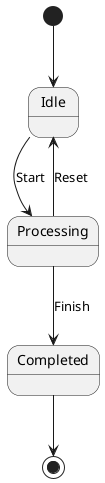 @startuml
[*] --> Idle
Idle --> Processing : Start
Processing --> Idle : Reset
Processing --> Completed : Finish
Completed --> [*]
@enduml
